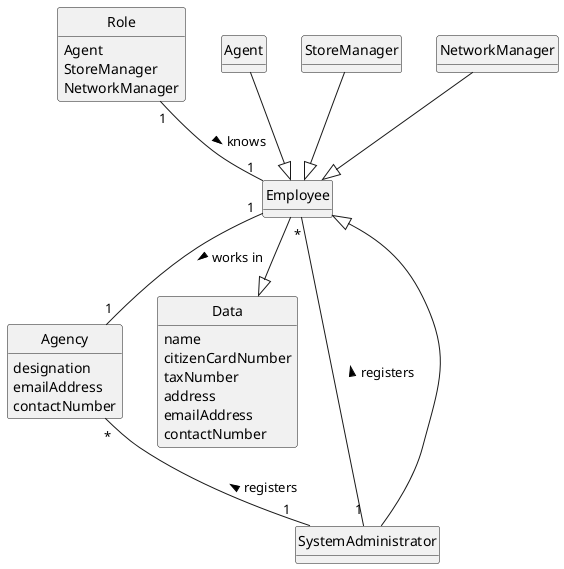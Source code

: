 @startuml
skinparam monochrome true
skinparam packageStyle rectangle
skinparam shadowing false

'left to right direction

skinparam classAttributeIconSize 0

hide circle
hide methods

class SystemAdministrator {}


class Employee {}

class Role{
Agent
StoreManager
NetworkManager
}

class Agent{
}

class StoreManager{
}
class NetworkManager{
}

class Data{
name
citizenCardNumber
taxNumber
address
emailAddress
contactNumber
}


class Agency {
designation
emailAddress
contactNumber
}



SystemAdministrator -|> Employee
SystemAdministrator "1" -- "*" Employee: registers >
SystemAdministrator "1" -up- "*" Agency: registers >

Employee "1" -- "1" Agency: works in  >
Role "1" -- "1" Employee: knows  >
Data  <|-up-  Employee
Agent  --|> Employee
StoreManager --|> Employee
NetworkManager --|> Employee


@enduml